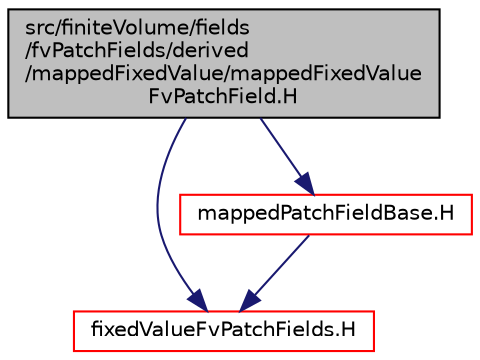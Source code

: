 digraph "src/finiteVolume/fields/fvPatchFields/derived/mappedFixedValue/mappedFixedValueFvPatchField.H"
{
  bgcolor="transparent";
  edge [fontname="Helvetica",fontsize="10",labelfontname="Helvetica",labelfontsize="10"];
  node [fontname="Helvetica",fontsize="10",shape=record];
  Node1 [label="src/finiteVolume/fields\l/fvPatchFields/derived\l/mappedFixedValue/mappedFixedValue\lFvPatchField.H",height=0.2,width=0.4,color="black", fillcolor="grey75", style="filled", fontcolor="black"];
  Node1 -> Node2 [color="midnightblue",fontsize="10",style="solid",fontname="Helvetica"];
  Node2 [label="fixedValueFvPatchFields.H",height=0.2,width=0.4,color="red",URL="$a05180.html"];
  Node1 -> Node3 [color="midnightblue",fontsize="10",style="solid",fontname="Helvetica"];
  Node3 [label="mappedPatchFieldBase.H",height=0.2,width=0.4,color="red",URL="$a05366.html"];
  Node3 -> Node2 [color="midnightblue",fontsize="10",style="solid",fontname="Helvetica"];
}
